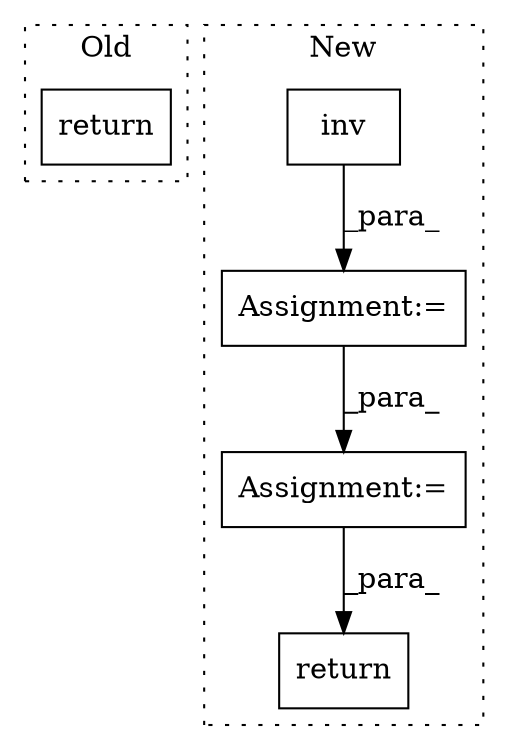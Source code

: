 digraph G {
subgraph cluster0 {
1 [label="return" a="41" s="1077" l="7" shape="box"];
label = "Old";
style="dotted";
}
subgraph cluster1 {
2 [label="inv" a="32" s="1744,1756" l="4,1" shape="box"];
3 [label="return" a="41" s="2029" l="7" shape="box"];
4 [label="Assignment:=" a="7" s="1926" l="1" shape="box"];
5 [label="Assignment:=" a="7" s="1788" l="1" shape="box"];
label = "New";
style="dotted";
}
2 -> 5 [label="_para_"];
4 -> 3 [label="_para_"];
5 -> 4 [label="_para_"];
}